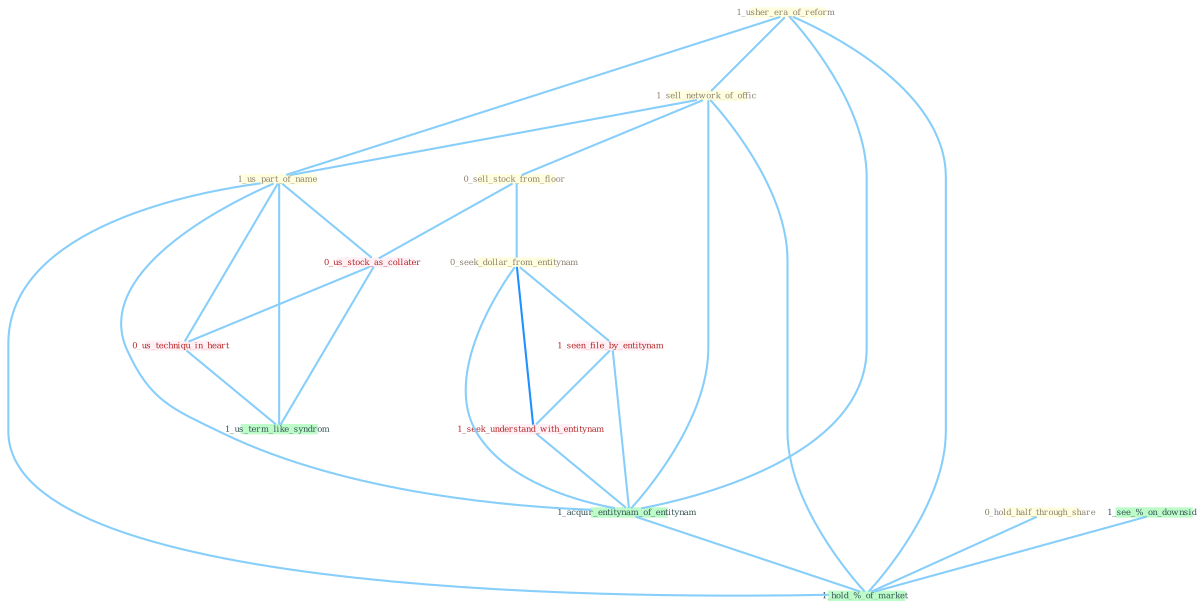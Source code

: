 Graph G{ 
    node
    [shape=polygon,style=filled,width=.5,height=.06,color="#BDFCC9",fixedsize=true,fontsize=4,
    fontcolor="#2f4f4f"];
    {node
    [color="#ffffe0", fontcolor="#8b7d6b"] "1_usher_era_of_reform " "1_sell_network_of_offic " "1_us_part_of_name " "0_hold_half_through_share " "0_sell_stock_from_floor " "0_seek_dollar_from_entitynam "}
{node [color="#fff0f5", fontcolor="#b22222"] "1_seen_file_by_entitynam " "0_us_stock_as_collater " "1_seek_understand_with_entitynam " "0_us_techniqu_in_heart "}
edge [color="#B0E2FF"];

	"1_usher_era_of_reform " -- "1_sell_network_of_offic " [w="1", color="#87cefa" ];
	"1_usher_era_of_reform " -- "1_us_part_of_name " [w="1", color="#87cefa" ];
	"1_usher_era_of_reform " -- "1_acquir_entitynam_of_entitynam " [w="1", color="#87cefa" ];
	"1_usher_era_of_reform " -- "1_hold_%_of_market " [w="1", color="#87cefa" ];
	"1_sell_network_of_offic " -- "1_us_part_of_name " [w="1", color="#87cefa" ];
	"1_sell_network_of_offic " -- "0_sell_stock_from_floor " [w="1", color="#87cefa" ];
	"1_sell_network_of_offic " -- "1_acquir_entitynam_of_entitynam " [w="1", color="#87cefa" ];
	"1_sell_network_of_offic " -- "1_hold_%_of_market " [w="1", color="#87cefa" ];
	"1_us_part_of_name " -- "0_us_stock_as_collater " [w="1", color="#87cefa" ];
	"1_us_part_of_name " -- "1_acquir_entitynam_of_entitynam " [w="1", color="#87cefa" ];
	"1_us_part_of_name " -- "0_us_techniqu_in_heart " [w="1", color="#87cefa" ];
	"1_us_part_of_name " -- "1_us_term_like_syndrom " [w="1", color="#87cefa" ];
	"1_us_part_of_name " -- "1_hold_%_of_market " [w="1", color="#87cefa" ];
	"0_hold_half_through_share " -- "1_hold_%_of_market " [w="1", color="#87cefa" ];
	"0_sell_stock_from_floor " -- "0_seek_dollar_from_entitynam " [w="1", color="#87cefa" ];
	"0_sell_stock_from_floor " -- "0_us_stock_as_collater " [w="1", color="#87cefa" ];
	"0_seek_dollar_from_entitynam " -- "1_seen_file_by_entitynam " [w="1", color="#87cefa" ];
	"0_seek_dollar_from_entitynam " -- "1_seek_understand_with_entitynam " [w="2", color="#1e90ff" , len=0.8];
	"0_seek_dollar_from_entitynam " -- "1_acquir_entitynam_of_entitynam " [w="1", color="#87cefa" ];
	"1_seen_file_by_entitynam " -- "1_seek_understand_with_entitynam " [w="1", color="#87cefa" ];
	"1_seen_file_by_entitynam " -- "1_acquir_entitynam_of_entitynam " [w="1", color="#87cefa" ];
	"0_us_stock_as_collater " -- "0_us_techniqu_in_heart " [w="1", color="#87cefa" ];
	"0_us_stock_as_collater " -- "1_us_term_like_syndrom " [w="1", color="#87cefa" ];
	"1_seek_understand_with_entitynam " -- "1_acquir_entitynam_of_entitynam " [w="1", color="#87cefa" ];
	"1_acquir_entitynam_of_entitynam " -- "1_hold_%_of_market " [w="1", color="#87cefa" ];
	"0_us_techniqu_in_heart " -- "1_us_term_like_syndrom " [w="1", color="#87cefa" ];
	"1_see_%_on_downsid " -- "1_hold_%_of_market " [w="1", color="#87cefa" ];
}